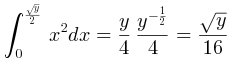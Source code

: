 @startlatex cal_int
\int^\frac{\sqrt{y}}{2}_0x^2dx=\frac{y}{4}\frac{y^{-\frac{1}{2}}}{4}=\frac{\sqrt{y}}{16}
@endlatex